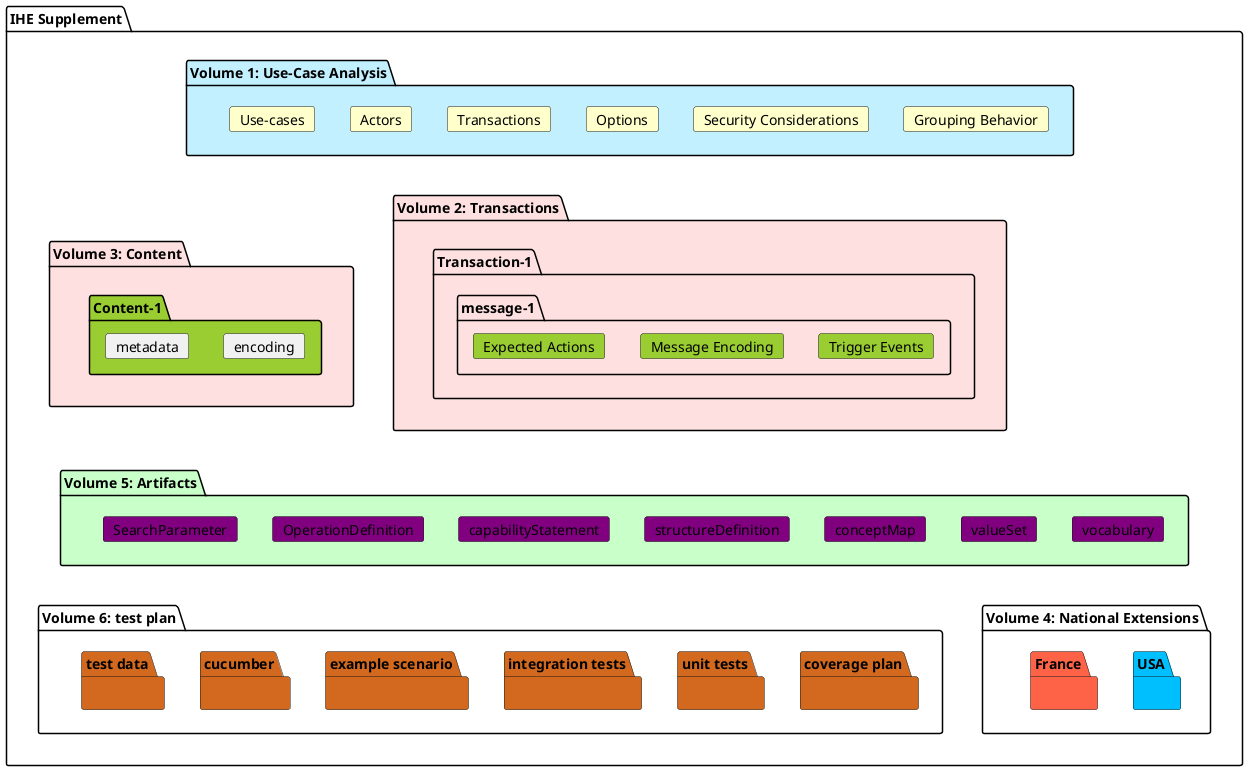@startuml
package "IHE Supplement" {

  package "Volume 6: test plan" as v6 {
    package "coverage plan" #Chocolate {
    }
    package "unit tests" #Chocolate {
    }
    package "integration tests" #Chocolate {
    }
    package "example scenario" #Chocolate {
    }
    package "cucumber" #Chocolate {
    }
    package "test data" #Chocolate {
    }
  }


  package "Volume 5: Artifacts" as v5 #TECHNOLOGY {
    card vocabulary #Purple {
    }
    card valueSet #Purple {
    }
    card conceptMap #Purple {
    }
    card structureDefinition #Purple {
    }
    card capabilityStatement #Purple {
    }
    card OperationDefinition #Purple {
    }
    card SearchParameter #Purple {
    }
  }

  package "Volume 3: Content" as v3 #IMPLEMENTATION {
    package Content-1 #YellowGreen {
      card encoding {

      }
      card metadata {
      }
    }
  }

  package "Volume 2: Transactions" as v2 #IMPLEMENTATION {
    package Transaction-1 #IMPLEMENTATION {
      package message-1 {
        card "Trigger Events" #YellowGreen {
        }
        card "Message Encoding" #YellowGreen {
        }
        card "Expected Actions" #YellowGreen {
        }
      }
    }
  } 

  package "Volume 4: National Extensions" as v4 {
    Package USA #DeepSkyBlue {
    }
    package France #Tomato {
    }
  }

  package "Volume 1: Use-Case Analysis" as v1 #APPLICATION {
    card "Grouping Behavior" as gb  #BUSINESS{
    }
    card "Security Considerations" as sc #BUSINESS{
    }
    card Options  #BUSINESS{
    }
    card Transactions  #BUSINESS{
    }
    card Actors  #BUSINESS{
    }
    card Use-cases #BUSINESS{
    }
  }

top to bottom direction
v1 --[hidden]> v2
v1 --[hidden]> v3
v2 --[hidden]> v5
v3 --[hidden]> v5
v5 --[hidden]> v4
v5 --[hidden]> v6
}
@enduml